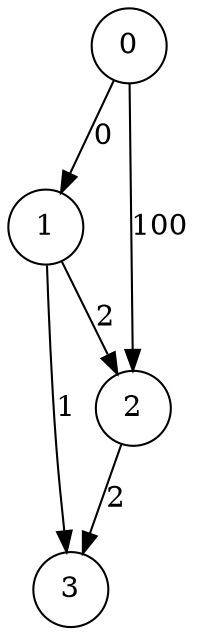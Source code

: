 digraph
{
	node [shape=circle, label="0"] 0;
	node [shape=circle, label="1"] 1;
	node [shape=circle, label="2"] 2;
	node [shape=circle, label="3"] 3;
	0 -> 1 [label="0"]
	0 -> 2 [label="100"]
	1 -> 2 [label="2"]
	1 -> 3 [label="1"]
	2 -> 3 [label="2"]
}
